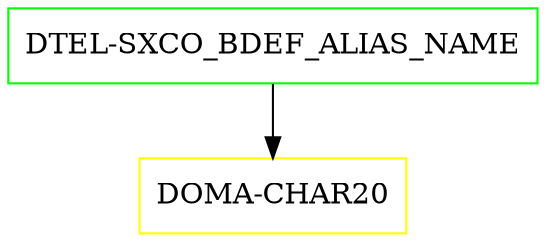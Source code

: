 digraph G {
  "DTEL-SXCO_BDEF_ALIAS_NAME" [shape=box,color=green];
  "DOMA-CHAR20" [shape=box,color=yellow,URL="./DOMA_CHAR20.html"];
  "DTEL-SXCO_BDEF_ALIAS_NAME" -> "DOMA-CHAR20";
}
